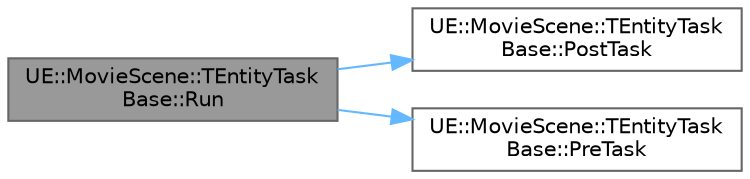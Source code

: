 digraph "UE::MovieScene::TEntityTaskBase::Run"
{
 // INTERACTIVE_SVG=YES
 // LATEX_PDF_SIZE
  bgcolor="transparent";
  edge [fontname=Helvetica,fontsize=10,labelfontname=Helvetica,labelfontsize=10];
  node [fontname=Helvetica,fontsize=10,shape=box,height=0.2,width=0.4];
  rankdir="LR";
  Node1 [id="Node000001",label="UE::MovieScene::TEntityTask\lBase::Run",height=0.2,width=0.4,color="gray40", fillcolor="grey60", style="filled", fontcolor="black",tooltip=" "];
  Node1 -> Node2 [id="edge1_Node000001_Node000002",color="steelblue1",style="solid",tooltip=" "];
  Node2 [id="Node000002",label="UE::MovieScene::TEntityTask\lBase::PostTask",height=0.2,width=0.4,color="grey40", fillcolor="white", style="filled",URL="$de/d2a/structUE_1_1MovieScene_1_1TEntityTaskBase.html#aa80a7d7edc2b1de3e2cb618f698f18c7",tooltip=" "];
  Node1 -> Node3 [id="edge2_Node000001_Node000003",color="steelblue1",style="solid",tooltip=" "];
  Node3 [id="Node000003",label="UE::MovieScene::TEntityTask\lBase::PreTask",height=0.2,width=0.4,color="grey40", fillcolor="white", style="filled",URL="$de/d2a/structUE_1_1MovieScene_1_1TEntityTaskBase.html#a5228e9e4e8276a22392af5b78bc5c93d",tooltip=" "];
}
